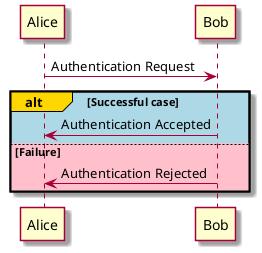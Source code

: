 @startuml

skin rose

Alice -> Bob: Authentication Request
alt#Gold #LightBlue Successful case
    Bob -> Alice: Authentication Accepted
else #Pink Failure
    Bob -> Alice: Authentication Rejected
end

@enduml
